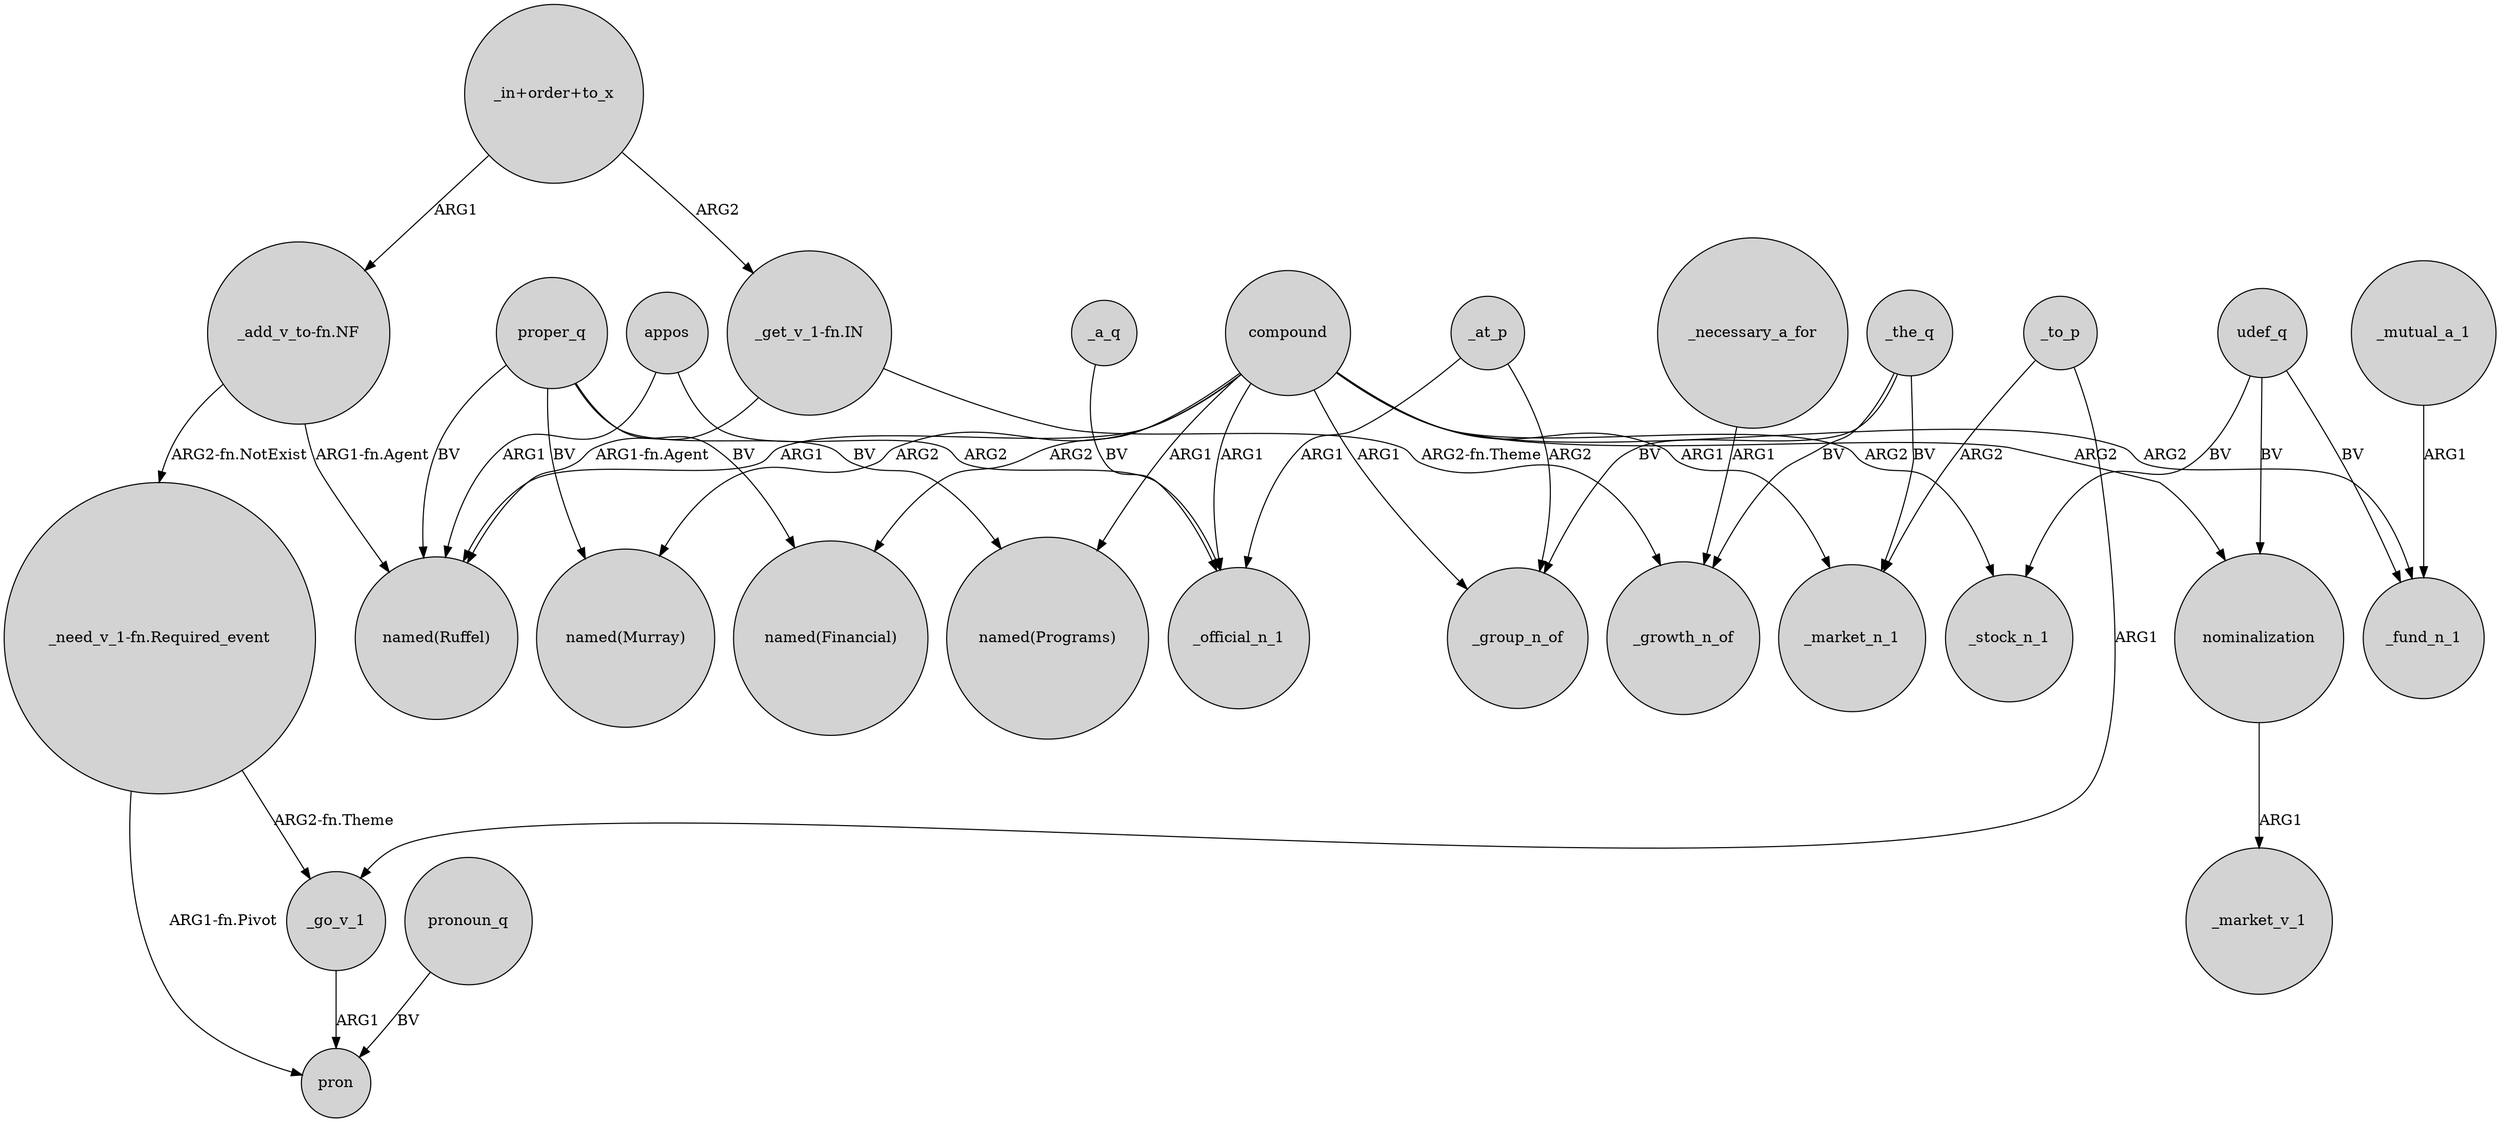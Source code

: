 digraph {
	node [shape=circle style=filled]
	appos -> "named(Ruffel)" [label=ARG1]
	compound -> "named(Murray)" [label=ARG2]
	appos -> _official_n_1 [label=ARG2]
	_mutual_a_1 -> _fund_n_1 [label=ARG1]
	proper_q -> "named(Ruffel)" [label=BV]
	"_need_v_1-fn.Required_event" -> pron [label="ARG1-fn.Pivot"]
	nominalization -> _market_v_1 [label=ARG1]
	compound -> "named(Financial)" [label=ARG2]
	compound -> "named(Programs)" [label=ARG1]
	compound -> nominalization [label=ARG2]
	compound -> "named(Ruffel)" [label=ARG1]
	compound -> _fund_n_1 [label=ARG2]
	_the_q -> _group_n_of [label=BV]
	"_get_v_1-fn.IN" -> "named(Ruffel)" [label="ARG1-fn.Agent"]
	"_in+order+to_x" -> "_get_v_1-fn.IN" [label=ARG2]
	compound -> _stock_n_1 [label=ARG2]
	proper_q -> "named(Murray)" [label=BV]
	"_in+order+to_x" -> "_add_v_to-fn.NF" [label=ARG1]
	"_need_v_1-fn.Required_event" -> _go_v_1 [label="ARG2-fn.Theme"]
	proper_q -> "named(Financial)" [label=BV]
	pronoun_q -> pron [label=BV]
	_to_p -> _market_n_1 [label=ARG2]
	udef_q -> _stock_n_1 [label=BV]
	_a_q -> _official_n_1 [label=BV]
	_at_p -> _group_n_of [label=ARG2]
	_necessary_a_for -> _growth_n_of [label=ARG1]
	_to_p -> _go_v_1 [label=ARG1]
	udef_q -> _fund_n_1 [label=BV]
	udef_q -> nominalization [label=BV]
	_go_v_1 -> pron [label=ARG1]
	_the_q -> _growth_n_of [label=BV]
	compound -> _official_n_1 [label=ARG1]
	"_add_v_to-fn.NF" -> "_need_v_1-fn.Required_event" [label="ARG2-fn.NotExist"]
	_at_p -> _official_n_1 [label=ARG1]
	compound -> _market_n_1 [label=ARG1]
	_the_q -> _market_n_1 [label=BV]
	"_add_v_to-fn.NF" -> "named(Ruffel)" [label="ARG1-fn.Agent"]
	compound -> _group_n_of [label=ARG1]
	"_get_v_1-fn.IN" -> _growth_n_of [label="ARG2-fn.Theme"]
	proper_q -> "named(Programs)" [label=BV]
}
